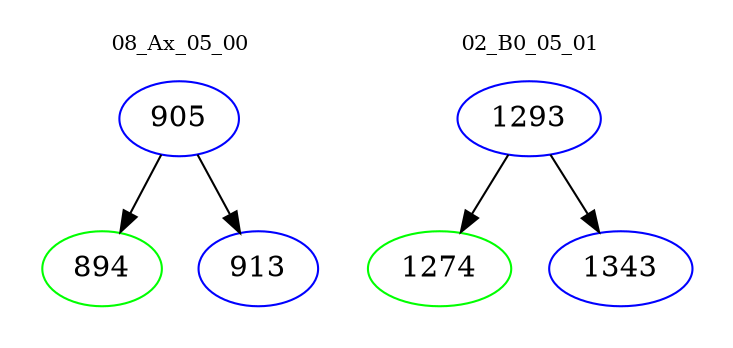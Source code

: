 digraph{
subgraph cluster_0 {
color = white
label = "08_Ax_05_00";
fontsize=10;
T0_905 [label="905", color="blue"]
T0_905 -> T0_894 [color="black"]
T0_894 [label="894", color="green"]
T0_905 -> T0_913 [color="black"]
T0_913 [label="913", color="blue"]
}
subgraph cluster_1 {
color = white
label = "02_B0_05_01";
fontsize=10;
T1_1293 [label="1293", color="blue"]
T1_1293 -> T1_1274 [color="black"]
T1_1274 [label="1274", color="green"]
T1_1293 -> T1_1343 [color="black"]
T1_1343 [label="1343", color="blue"]
}
}

